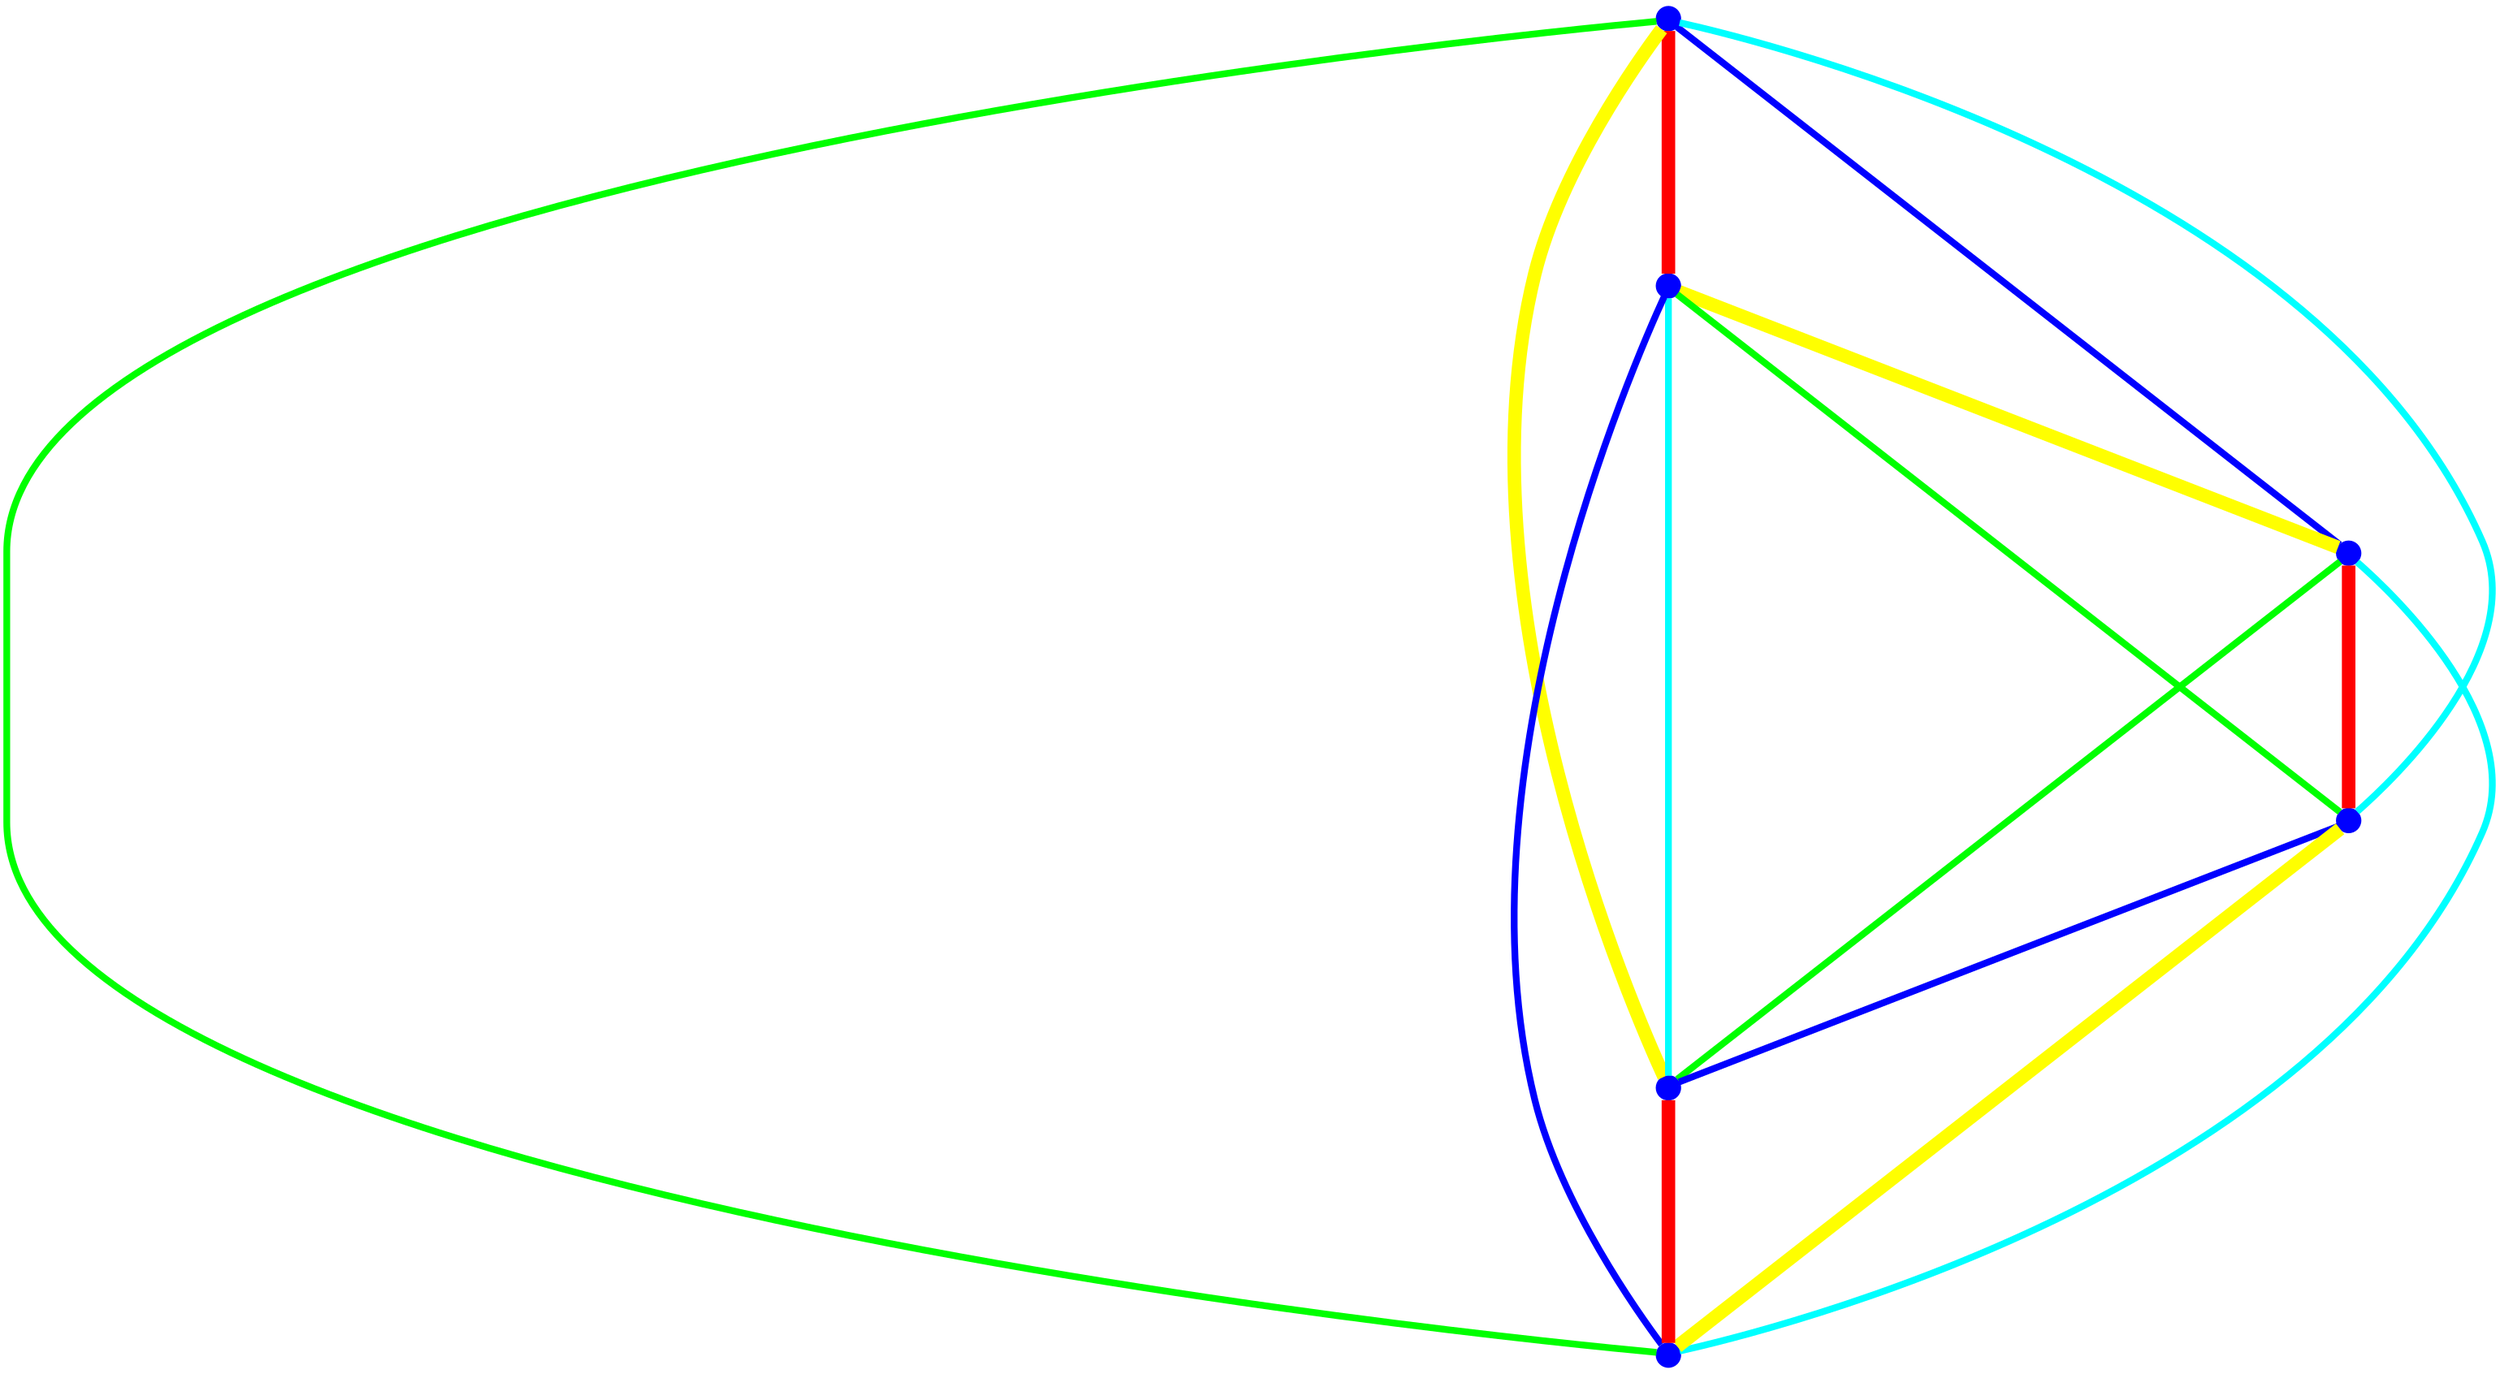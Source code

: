 graph {
ranksep=2
nodesep=2
node [label="" shape=circle style=filled fixedsize=true color=blue fillcolor=blue width=0.2];
"1" -- "2" [style="solid",penwidth="8",color="red"];
"1" -- "3" [style="solid",penwidth="4",color="blue"];
"1" -- "4" [style="solid",penwidth="4",color="cyan"];
"1" -- "5" [style="solid",penwidth="8",color="yellow"];
"1" -- "6" [style="solid",penwidth="4",color="green"];
"2" -- "3" [style="solid",penwidth="8",color="yellow"];
"2" -- "4" [style="solid",penwidth="4",color="green"];
"2" -- "5" [style="solid",penwidth="4",color="cyan"];
"2" -- "6" [style="solid",penwidth="4",color="blue"];
"3" -- "4" [style="solid",penwidth="8",color="red"];
"3" -- "5" [style="solid",penwidth="4",color="green"];
"3" -- "6" [style="solid",penwidth="4",color="cyan"];
"4" -- "5" [style="solid",penwidth="4",color="blue"];
"4" -- "6" [style="solid",penwidth="8",color="yellow"];
"5" -- "6" [style="solid",penwidth="8",color="red"];
}
